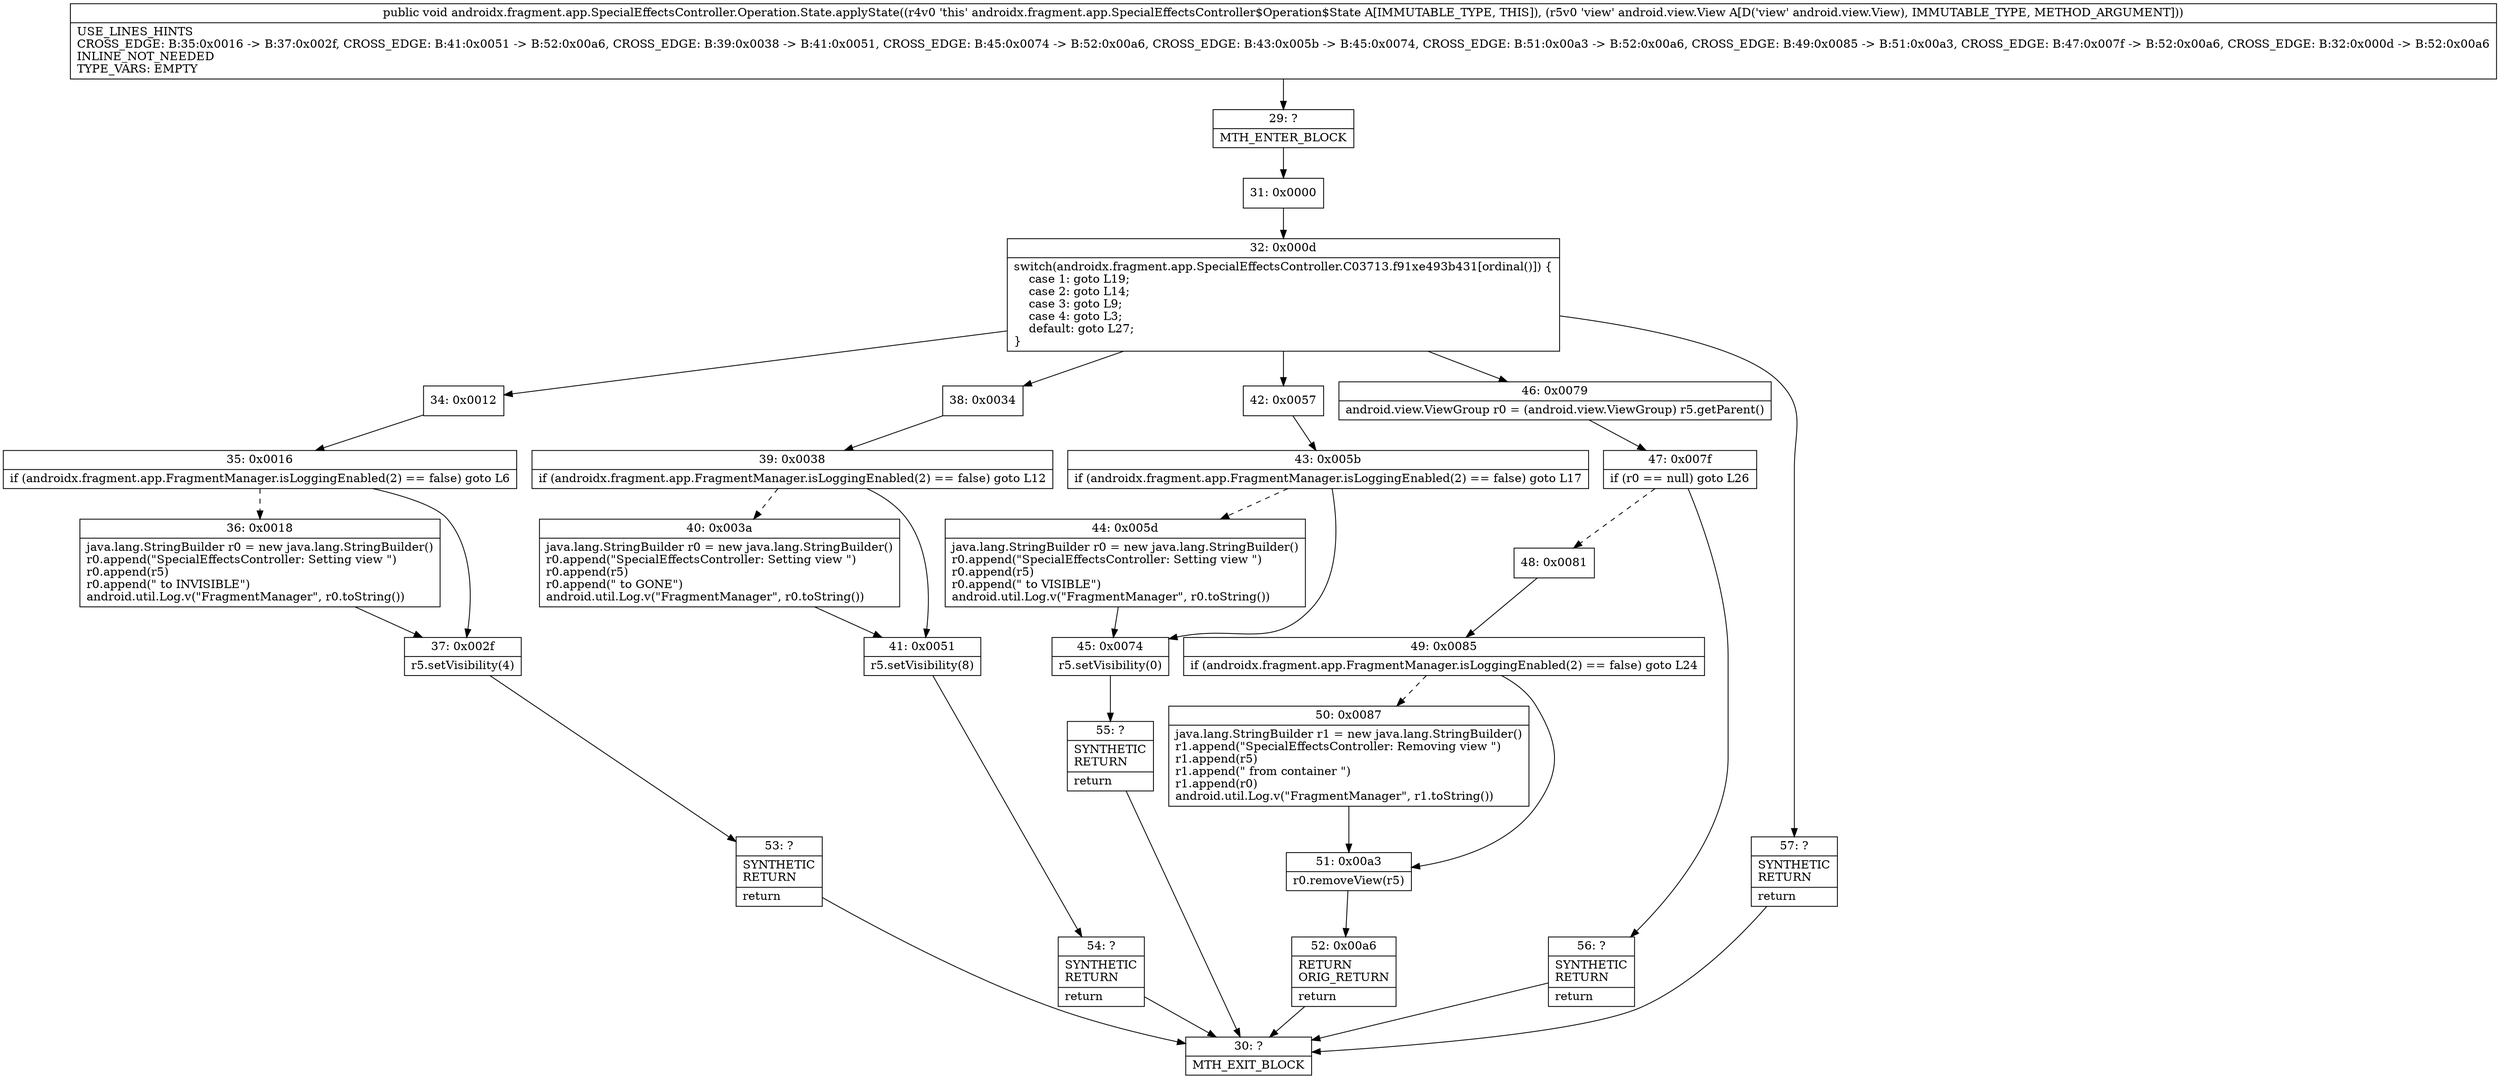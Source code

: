 digraph "CFG forandroidx.fragment.app.SpecialEffectsController.Operation.State.applyState(Landroid\/view\/View;)V" {
Node_29 [shape=record,label="{29\:\ ?|MTH_ENTER_BLOCK\l}"];
Node_31 [shape=record,label="{31\:\ 0x0000}"];
Node_32 [shape=record,label="{32\:\ 0x000d|switch(androidx.fragment.app.SpecialEffectsController.C03713.f91xe493b431[ordinal()]) \{\l    case 1: goto L19;\l    case 2: goto L14;\l    case 3: goto L9;\l    case 4: goto L3;\l    default: goto L27;\l\}\l}"];
Node_34 [shape=record,label="{34\:\ 0x0012}"];
Node_35 [shape=record,label="{35\:\ 0x0016|if (androidx.fragment.app.FragmentManager.isLoggingEnabled(2) == false) goto L6\l}"];
Node_36 [shape=record,label="{36\:\ 0x0018|java.lang.StringBuilder r0 = new java.lang.StringBuilder()\lr0.append(\"SpecialEffectsController: Setting view \")\lr0.append(r5)\lr0.append(\" to INVISIBLE\")\landroid.util.Log.v(\"FragmentManager\", r0.toString())\l}"];
Node_37 [shape=record,label="{37\:\ 0x002f|r5.setVisibility(4)\l}"];
Node_53 [shape=record,label="{53\:\ ?|SYNTHETIC\lRETURN\l|return\l}"];
Node_30 [shape=record,label="{30\:\ ?|MTH_EXIT_BLOCK\l}"];
Node_38 [shape=record,label="{38\:\ 0x0034}"];
Node_39 [shape=record,label="{39\:\ 0x0038|if (androidx.fragment.app.FragmentManager.isLoggingEnabled(2) == false) goto L12\l}"];
Node_40 [shape=record,label="{40\:\ 0x003a|java.lang.StringBuilder r0 = new java.lang.StringBuilder()\lr0.append(\"SpecialEffectsController: Setting view \")\lr0.append(r5)\lr0.append(\" to GONE\")\landroid.util.Log.v(\"FragmentManager\", r0.toString())\l}"];
Node_41 [shape=record,label="{41\:\ 0x0051|r5.setVisibility(8)\l}"];
Node_54 [shape=record,label="{54\:\ ?|SYNTHETIC\lRETURN\l|return\l}"];
Node_42 [shape=record,label="{42\:\ 0x0057}"];
Node_43 [shape=record,label="{43\:\ 0x005b|if (androidx.fragment.app.FragmentManager.isLoggingEnabled(2) == false) goto L17\l}"];
Node_44 [shape=record,label="{44\:\ 0x005d|java.lang.StringBuilder r0 = new java.lang.StringBuilder()\lr0.append(\"SpecialEffectsController: Setting view \")\lr0.append(r5)\lr0.append(\" to VISIBLE\")\landroid.util.Log.v(\"FragmentManager\", r0.toString())\l}"];
Node_45 [shape=record,label="{45\:\ 0x0074|r5.setVisibility(0)\l}"];
Node_55 [shape=record,label="{55\:\ ?|SYNTHETIC\lRETURN\l|return\l}"];
Node_46 [shape=record,label="{46\:\ 0x0079|android.view.ViewGroup r0 = (android.view.ViewGroup) r5.getParent()\l}"];
Node_47 [shape=record,label="{47\:\ 0x007f|if (r0 == null) goto L26\l}"];
Node_48 [shape=record,label="{48\:\ 0x0081}"];
Node_49 [shape=record,label="{49\:\ 0x0085|if (androidx.fragment.app.FragmentManager.isLoggingEnabled(2) == false) goto L24\l}"];
Node_50 [shape=record,label="{50\:\ 0x0087|java.lang.StringBuilder r1 = new java.lang.StringBuilder()\lr1.append(\"SpecialEffectsController: Removing view \")\lr1.append(r5)\lr1.append(\" from container \")\lr1.append(r0)\landroid.util.Log.v(\"FragmentManager\", r1.toString())\l}"];
Node_51 [shape=record,label="{51\:\ 0x00a3|r0.removeView(r5)\l}"];
Node_52 [shape=record,label="{52\:\ 0x00a6|RETURN\lORIG_RETURN\l|return\l}"];
Node_56 [shape=record,label="{56\:\ ?|SYNTHETIC\lRETURN\l|return\l}"];
Node_57 [shape=record,label="{57\:\ ?|SYNTHETIC\lRETURN\l|return\l}"];
MethodNode[shape=record,label="{public void androidx.fragment.app.SpecialEffectsController.Operation.State.applyState((r4v0 'this' androidx.fragment.app.SpecialEffectsController$Operation$State A[IMMUTABLE_TYPE, THIS]), (r5v0 'view' android.view.View A[D('view' android.view.View), IMMUTABLE_TYPE, METHOD_ARGUMENT]))  | USE_LINES_HINTS\lCROSS_EDGE: B:35:0x0016 \-\> B:37:0x002f, CROSS_EDGE: B:41:0x0051 \-\> B:52:0x00a6, CROSS_EDGE: B:39:0x0038 \-\> B:41:0x0051, CROSS_EDGE: B:45:0x0074 \-\> B:52:0x00a6, CROSS_EDGE: B:43:0x005b \-\> B:45:0x0074, CROSS_EDGE: B:51:0x00a3 \-\> B:52:0x00a6, CROSS_EDGE: B:49:0x0085 \-\> B:51:0x00a3, CROSS_EDGE: B:47:0x007f \-\> B:52:0x00a6, CROSS_EDGE: B:32:0x000d \-\> B:52:0x00a6\lINLINE_NOT_NEEDED\lTYPE_VARS: EMPTY\l}"];
MethodNode -> Node_29;Node_29 -> Node_31;
Node_31 -> Node_32;
Node_32 -> Node_34;
Node_32 -> Node_38;
Node_32 -> Node_42;
Node_32 -> Node_46;
Node_32 -> Node_57;
Node_34 -> Node_35;
Node_35 -> Node_36[style=dashed];
Node_35 -> Node_37;
Node_36 -> Node_37;
Node_37 -> Node_53;
Node_53 -> Node_30;
Node_38 -> Node_39;
Node_39 -> Node_40[style=dashed];
Node_39 -> Node_41;
Node_40 -> Node_41;
Node_41 -> Node_54;
Node_54 -> Node_30;
Node_42 -> Node_43;
Node_43 -> Node_44[style=dashed];
Node_43 -> Node_45;
Node_44 -> Node_45;
Node_45 -> Node_55;
Node_55 -> Node_30;
Node_46 -> Node_47;
Node_47 -> Node_48[style=dashed];
Node_47 -> Node_56;
Node_48 -> Node_49;
Node_49 -> Node_50[style=dashed];
Node_49 -> Node_51;
Node_50 -> Node_51;
Node_51 -> Node_52;
Node_52 -> Node_30;
Node_56 -> Node_30;
Node_57 -> Node_30;
}

